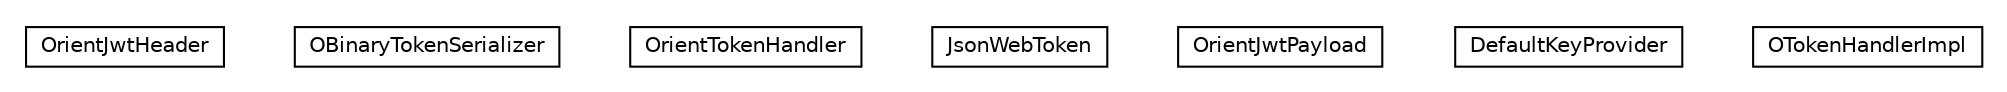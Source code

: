 #!/usr/local/bin/dot
#
# Class diagram 
# Generated by UMLGraph version R5_6-24-gf6e263 (http://www.umlgraph.org/)
#

digraph G {
	edge [fontname="Helvetica",fontsize=10,labelfontname="Helvetica",labelfontsize=10];
	node [fontname="Helvetica",fontsize=10,shape=plaintext];
	nodesep=0.25;
	ranksep=0.5;
	// com.orientechnologies.orient.server.token.OrientJwtHeader
	c320580 [label=<<table title="com.orientechnologies.orient.server.token.OrientJwtHeader" border="0" cellborder="1" cellspacing="0" cellpadding="2" port="p" href="./OrientJwtHeader.html">
		<tr><td><table border="0" cellspacing="0" cellpadding="1">
<tr><td align="center" balign="center"> OrientJwtHeader </td></tr>
		</table></td></tr>
		</table>>, URL="./OrientJwtHeader.html", fontname="Helvetica", fontcolor="black", fontsize=10.0];
	// com.orientechnologies.orient.server.token.OBinaryTokenSerializer
	c320581 [label=<<table title="com.orientechnologies.orient.server.token.OBinaryTokenSerializer" border="0" cellborder="1" cellspacing="0" cellpadding="2" port="p" href="./OBinaryTokenSerializer.html">
		<tr><td><table border="0" cellspacing="0" cellpadding="1">
<tr><td align="center" balign="center"> OBinaryTokenSerializer </td></tr>
		</table></td></tr>
		</table>>, URL="./OBinaryTokenSerializer.html", fontname="Helvetica", fontcolor="black", fontsize=10.0];
	// com.orientechnologies.orient.server.token.OrientTokenHandler
	c320582 [label=<<table title="com.orientechnologies.orient.server.token.OrientTokenHandler" border="0" cellborder="1" cellspacing="0" cellpadding="2" port="p" href="./OrientTokenHandler.html">
		<tr><td><table border="0" cellspacing="0" cellpadding="1">
<tr><td align="center" balign="center"> OrientTokenHandler </td></tr>
		</table></td></tr>
		</table>>, URL="./OrientTokenHandler.html", fontname="Helvetica", fontcolor="black", fontsize=10.0];
	// com.orientechnologies.orient.server.token.JsonWebToken
	c320583 [label=<<table title="com.orientechnologies.orient.server.token.JsonWebToken" border="0" cellborder="1" cellspacing="0" cellpadding="2" port="p" href="./JsonWebToken.html">
		<tr><td><table border="0" cellspacing="0" cellpadding="1">
<tr><td align="center" balign="center"> JsonWebToken </td></tr>
		</table></td></tr>
		</table>>, URL="./JsonWebToken.html", fontname="Helvetica", fontcolor="black", fontsize=10.0];
	// com.orientechnologies.orient.server.token.OrientJwtPayload
	c320584 [label=<<table title="com.orientechnologies.orient.server.token.OrientJwtPayload" border="0" cellborder="1" cellspacing="0" cellpadding="2" port="p" href="./OrientJwtPayload.html">
		<tr><td><table border="0" cellspacing="0" cellpadding="1">
<tr><td align="center" balign="center"> OrientJwtPayload </td></tr>
		</table></td></tr>
		</table>>, URL="./OrientJwtPayload.html", fontname="Helvetica", fontcolor="black", fontsize=10.0];
	// com.orientechnologies.orient.server.token.DefaultKeyProvider
	c320585 [label=<<table title="com.orientechnologies.orient.server.token.DefaultKeyProvider" border="0" cellborder="1" cellspacing="0" cellpadding="2" port="p" href="./DefaultKeyProvider.html">
		<tr><td><table border="0" cellspacing="0" cellpadding="1">
<tr><td align="center" balign="center"> DefaultKeyProvider </td></tr>
		</table></td></tr>
		</table>>, URL="./DefaultKeyProvider.html", fontname="Helvetica", fontcolor="black", fontsize=10.0];
	// com.orientechnologies.orient.server.token.OTokenHandlerImpl
	c320586 [label=<<table title="com.orientechnologies.orient.server.token.OTokenHandlerImpl" border="0" cellborder="1" cellspacing="0" cellpadding="2" port="p" href="./OTokenHandlerImpl.html">
		<tr><td><table border="0" cellspacing="0" cellpadding="1">
<tr><td align="center" balign="center"> OTokenHandlerImpl </td></tr>
		</table></td></tr>
		</table>>, URL="./OTokenHandlerImpl.html", fontname="Helvetica", fontcolor="black", fontsize=10.0];
}

